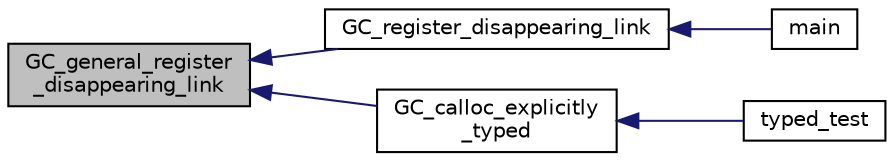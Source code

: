 digraph "GC_general_register_disappearing_link"
{
  edge [fontname="Helvetica",fontsize="10",labelfontname="Helvetica",labelfontsize="10"];
  node [fontname="Helvetica",fontsize="10",shape=record];
  rankdir="LR";
  Node1744 [label="GC_general_register\l_disappearing_link",height=0.2,width=0.4,color="black", fillcolor="grey75", style="filled", fontcolor="black"];
  Node1744 -> Node1745 [dir="back",color="midnightblue",fontsize="10",style="solid",fontname="Helvetica"];
  Node1745 [label="GC_register_disappearing_link",height=0.2,width=0.4,color="black", fillcolor="white", style="filled",URL="$d0/daa/gc_8h.html#a80b68728c84611414c19be11fa9af834"];
  Node1745 -> Node1746 [dir="back",color="midnightblue",fontsize="10",style="solid",fontname="Helvetica"];
  Node1746 [label="main",height=0.2,width=0.4,color="black", fillcolor="white", style="filled",URL="$d4/d12/3rd_party_2gc_2tests_2test_8c.html#a840291bc02cba5474a4cb46a9b9566fe"];
  Node1744 -> Node1747 [dir="back",color="midnightblue",fontsize="10",style="solid",fontname="Helvetica"];
  Node1747 [label="GC_calloc_explicitly\l_typed",height=0.2,width=0.4,color="black", fillcolor="white", style="filled",URL="$d1/d53/typd__mlc_8c.html#a4f5c4433dce432ae52216a9bf1fd9a20"];
  Node1747 -> Node1748 [dir="back",color="midnightblue",fontsize="10",style="solid",fontname="Helvetica"];
  Node1748 [label="typed_test",height=0.2,width=0.4,color="black", fillcolor="white", style="filled",URL="$d4/d12/3rd_party_2gc_2tests_2test_8c.html#a3047bb18240fab4f191d42576eade94e"];
}
